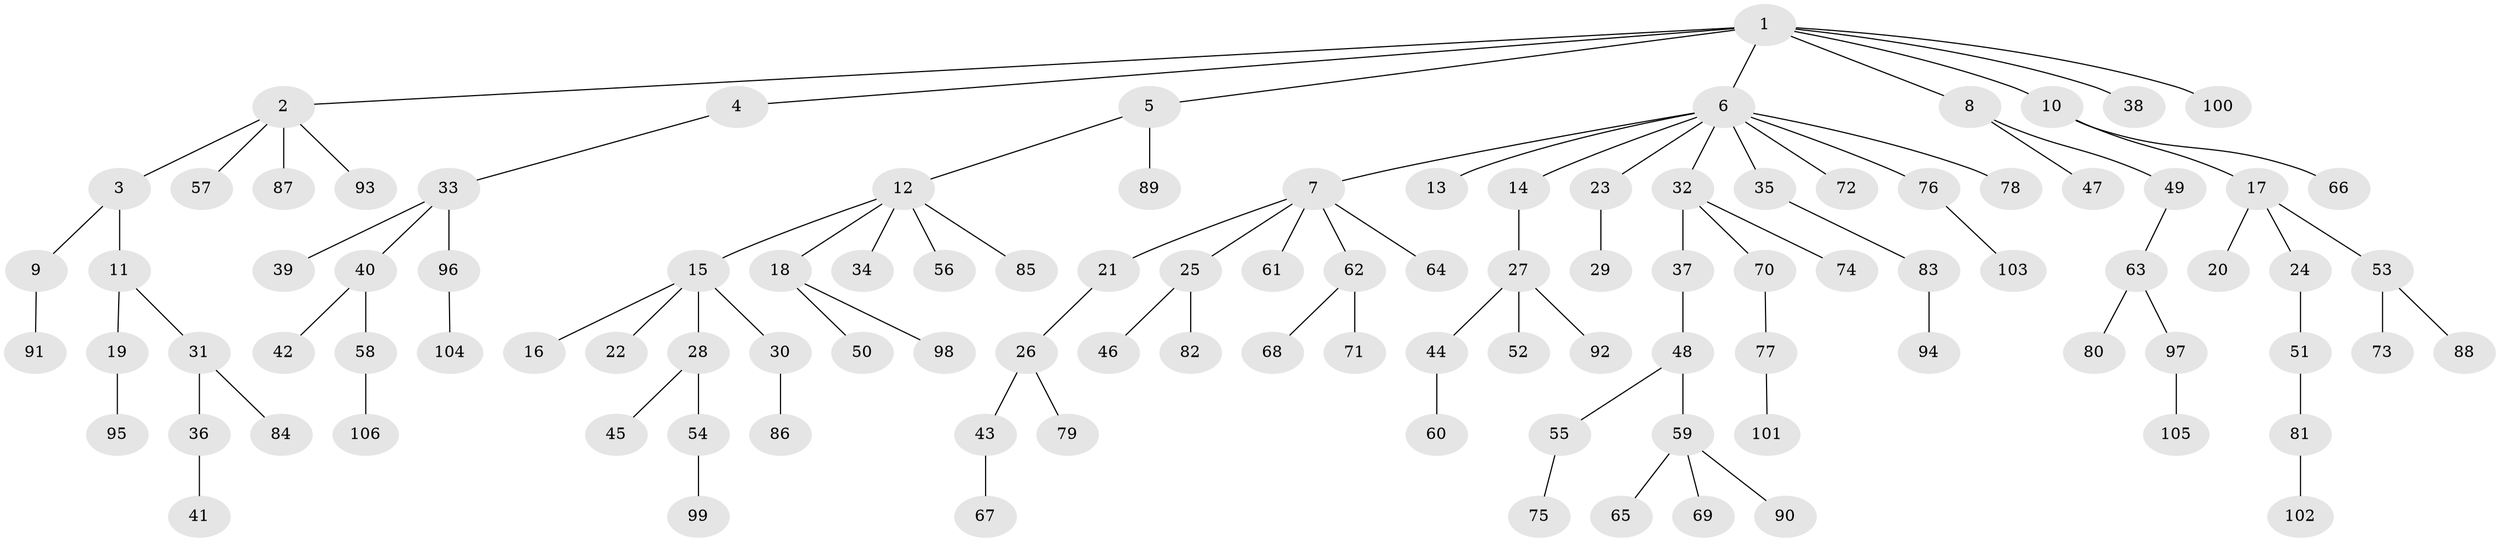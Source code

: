// coarse degree distribution, {9: 0.02857142857142857, 4: 0.04285714285714286, 3: 0.15714285714285714, 2: 0.17142857142857143, 6: 0.014285714285714285, 5: 0.014285714285714285, 1: 0.5714285714285714}
// Generated by graph-tools (version 1.1) at 2025/24/03/03/25 07:24:08]
// undirected, 106 vertices, 105 edges
graph export_dot {
graph [start="1"]
  node [color=gray90,style=filled];
  1;
  2;
  3;
  4;
  5;
  6;
  7;
  8;
  9;
  10;
  11;
  12;
  13;
  14;
  15;
  16;
  17;
  18;
  19;
  20;
  21;
  22;
  23;
  24;
  25;
  26;
  27;
  28;
  29;
  30;
  31;
  32;
  33;
  34;
  35;
  36;
  37;
  38;
  39;
  40;
  41;
  42;
  43;
  44;
  45;
  46;
  47;
  48;
  49;
  50;
  51;
  52;
  53;
  54;
  55;
  56;
  57;
  58;
  59;
  60;
  61;
  62;
  63;
  64;
  65;
  66;
  67;
  68;
  69;
  70;
  71;
  72;
  73;
  74;
  75;
  76;
  77;
  78;
  79;
  80;
  81;
  82;
  83;
  84;
  85;
  86;
  87;
  88;
  89;
  90;
  91;
  92;
  93;
  94;
  95;
  96;
  97;
  98;
  99;
  100;
  101;
  102;
  103;
  104;
  105;
  106;
  1 -- 2;
  1 -- 4;
  1 -- 5;
  1 -- 6;
  1 -- 8;
  1 -- 10;
  1 -- 38;
  1 -- 100;
  2 -- 3;
  2 -- 57;
  2 -- 87;
  2 -- 93;
  3 -- 9;
  3 -- 11;
  4 -- 33;
  5 -- 12;
  5 -- 89;
  6 -- 7;
  6 -- 13;
  6 -- 14;
  6 -- 23;
  6 -- 32;
  6 -- 35;
  6 -- 72;
  6 -- 76;
  6 -- 78;
  7 -- 21;
  7 -- 25;
  7 -- 61;
  7 -- 62;
  7 -- 64;
  8 -- 47;
  8 -- 49;
  9 -- 91;
  10 -- 17;
  10 -- 66;
  11 -- 19;
  11 -- 31;
  12 -- 15;
  12 -- 18;
  12 -- 34;
  12 -- 56;
  12 -- 85;
  14 -- 27;
  15 -- 16;
  15 -- 22;
  15 -- 28;
  15 -- 30;
  17 -- 20;
  17 -- 24;
  17 -- 53;
  18 -- 50;
  18 -- 98;
  19 -- 95;
  21 -- 26;
  23 -- 29;
  24 -- 51;
  25 -- 46;
  25 -- 82;
  26 -- 43;
  26 -- 79;
  27 -- 44;
  27 -- 52;
  27 -- 92;
  28 -- 45;
  28 -- 54;
  30 -- 86;
  31 -- 36;
  31 -- 84;
  32 -- 37;
  32 -- 70;
  32 -- 74;
  33 -- 39;
  33 -- 40;
  33 -- 96;
  35 -- 83;
  36 -- 41;
  37 -- 48;
  40 -- 42;
  40 -- 58;
  43 -- 67;
  44 -- 60;
  48 -- 55;
  48 -- 59;
  49 -- 63;
  51 -- 81;
  53 -- 73;
  53 -- 88;
  54 -- 99;
  55 -- 75;
  58 -- 106;
  59 -- 65;
  59 -- 69;
  59 -- 90;
  62 -- 68;
  62 -- 71;
  63 -- 80;
  63 -- 97;
  70 -- 77;
  76 -- 103;
  77 -- 101;
  81 -- 102;
  83 -- 94;
  96 -- 104;
  97 -- 105;
}
